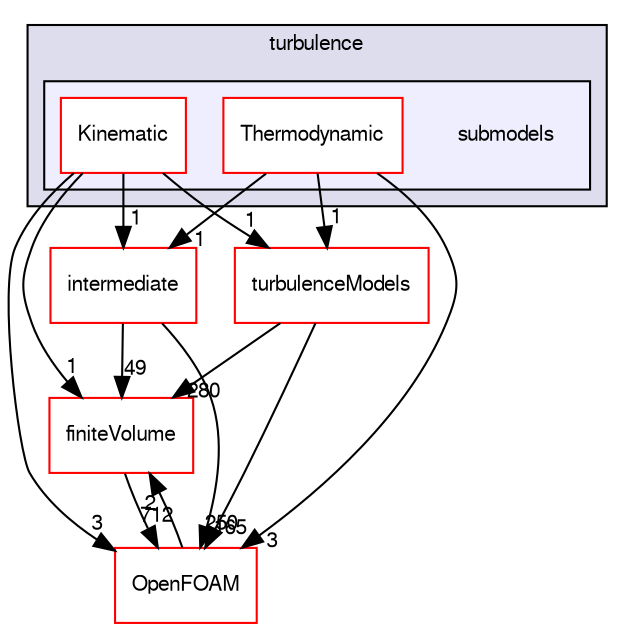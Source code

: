 digraph "src/lagrangian/turbulence/submodels" {
  bgcolor=transparent;
  compound=true
  node [ fontsize="10", fontname="FreeSans"];
  edge [ labelfontsize="10", labelfontname="FreeSans"];
  subgraph clusterdir_43bc749440adff70c5addf058ea4a468 {
    graph [ bgcolor="#ddddee", pencolor="black", label="turbulence" fontname="FreeSans", fontsize="10", URL="dir_43bc749440adff70c5addf058ea4a468.html"]
  subgraph clusterdir_8d2e9f3975cd341fe442d8051fa80149 {
    graph [ bgcolor="#eeeeff", pencolor="black", label="" URL="dir_8d2e9f3975cd341fe442d8051fa80149.html"];
    dir_8d2e9f3975cd341fe442d8051fa80149 [shape=plaintext label="submodels"];
    dir_5ba94de3dd603286eac505345baf7469 [shape=box label="Kinematic" color="red" fillcolor="white" style="filled" URL="dir_5ba94de3dd603286eac505345baf7469.html"];
    dir_45a482bb8441cf85e78b132da7c0b9e2 [shape=box label="Thermodynamic" color="red" fillcolor="white" style="filled" URL="dir_45a482bb8441cf85e78b132da7c0b9e2.html"];
  }
  }
  dir_9bd15774b555cf7259a6fa18f99fe99b [shape=box label="finiteVolume" color="red" URL="dir_9bd15774b555cf7259a6fa18f99fe99b.html"];
  dir_604b7f26b18c71c10608664ec90f1bf2 [shape=box label="turbulenceModels" color="red" URL="dir_604b7f26b18c71c10608664ec90f1bf2.html"];
  dir_d3c32a493136c130c1f0d51f4f35c297 [shape=box label="intermediate" color="red" URL="dir_d3c32a493136c130c1f0d51f4f35c297.html"];
  dir_c5473ff19b20e6ec4dfe5c310b3778a8 [shape=box label="OpenFOAM" color="red" URL="dir_c5473ff19b20e6ec4dfe5c310b3778a8.html"];
  dir_45a482bb8441cf85e78b132da7c0b9e2->dir_604b7f26b18c71c10608664ec90f1bf2 [headlabel="1", labeldistance=1.5 headhref="dir_001551_000594.html"];
  dir_45a482bb8441cf85e78b132da7c0b9e2->dir_d3c32a493136c130c1f0d51f4f35c297 [headlabel="1", labeldistance=1.5 headhref="dir_001551_001214.html"];
  dir_45a482bb8441cf85e78b132da7c0b9e2->dir_c5473ff19b20e6ec4dfe5c310b3778a8 [headlabel="3", labeldistance=1.5 headhref="dir_001551_001732.html"];
  dir_9bd15774b555cf7259a6fa18f99fe99b->dir_c5473ff19b20e6ec4dfe5c310b3778a8 [headlabel="712", labeldistance=1.5 headhref="dir_000749_001732.html"];
  dir_604b7f26b18c71c10608664ec90f1bf2->dir_9bd15774b555cf7259a6fa18f99fe99b [headlabel="280", labeldistance=1.5 headhref="dir_000594_000749.html"];
  dir_604b7f26b18c71c10608664ec90f1bf2->dir_c5473ff19b20e6ec4dfe5c310b3778a8 [headlabel="165", labeldistance=1.5 headhref="dir_000594_001732.html"];
  dir_d3c32a493136c130c1f0d51f4f35c297->dir_9bd15774b555cf7259a6fa18f99fe99b [headlabel="49", labeldistance=1.5 headhref="dir_001214_000749.html"];
  dir_d3c32a493136c130c1f0d51f4f35c297->dir_c5473ff19b20e6ec4dfe5c310b3778a8 [headlabel="250", labeldistance=1.5 headhref="dir_001214_001732.html"];
  dir_c5473ff19b20e6ec4dfe5c310b3778a8->dir_9bd15774b555cf7259a6fa18f99fe99b [headlabel="2", labeldistance=1.5 headhref="dir_001732_000749.html"];
  dir_5ba94de3dd603286eac505345baf7469->dir_9bd15774b555cf7259a6fa18f99fe99b [headlabel="1", labeldistance=1.5 headhref="dir_001544_000749.html"];
  dir_5ba94de3dd603286eac505345baf7469->dir_604b7f26b18c71c10608664ec90f1bf2 [headlabel="1", labeldistance=1.5 headhref="dir_001544_000594.html"];
  dir_5ba94de3dd603286eac505345baf7469->dir_d3c32a493136c130c1f0d51f4f35c297 [headlabel="1", labeldistance=1.5 headhref="dir_001544_001214.html"];
  dir_5ba94de3dd603286eac505345baf7469->dir_c5473ff19b20e6ec4dfe5c310b3778a8 [headlabel="3", labeldistance=1.5 headhref="dir_001544_001732.html"];
}
